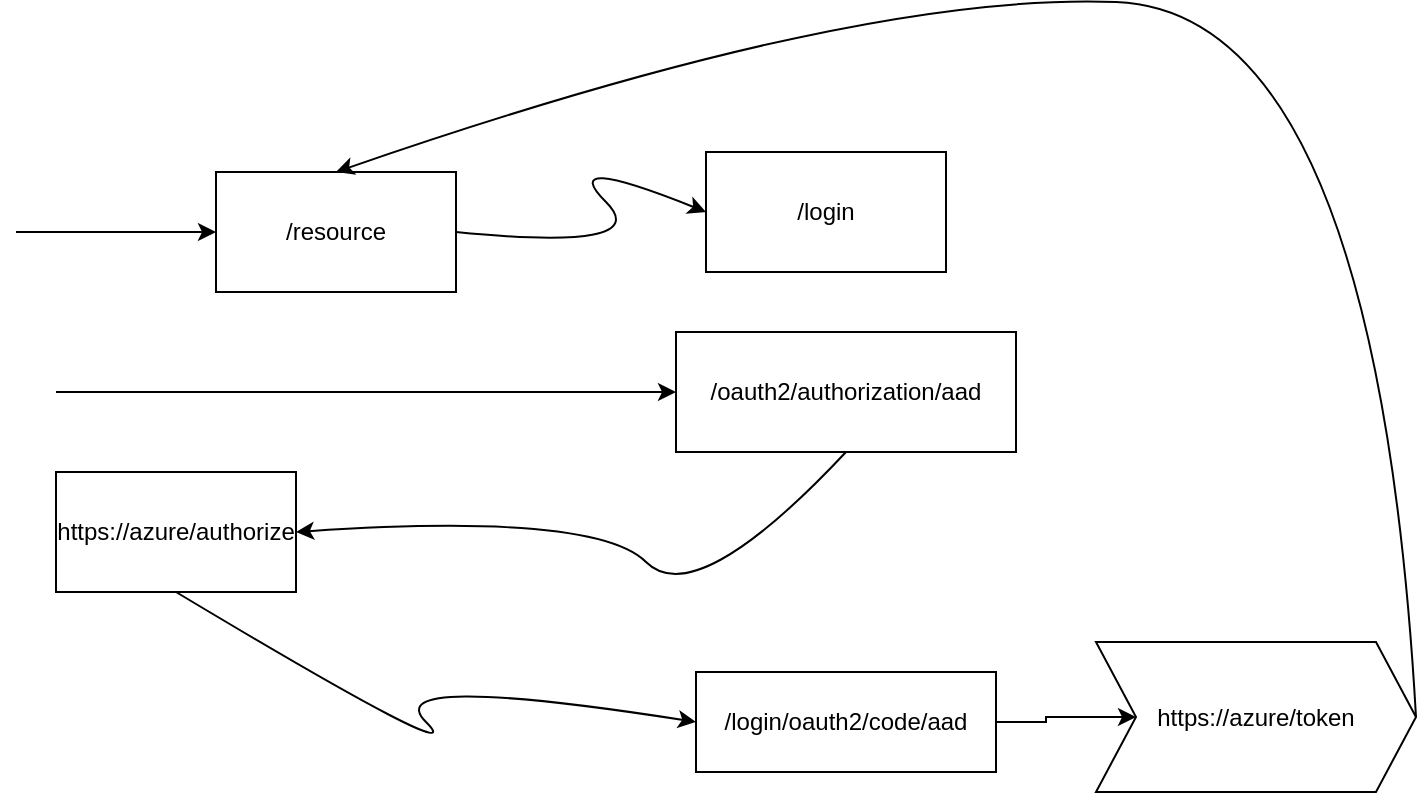 <mxfile version="12.1.0" type="github" pages="1"><diagram id="jSukEaBegsZdFPG1fm6I" name="Page-1"><mxGraphModel dx="1408" dy="787" grid="1" gridSize="10" guides="1" tooltips="1" connect="1" arrows="1" fold="1" page="1" pageScale="1" pageWidth="850" pageHeight="1100" math="0" shadow="0"><root><mxCell id="0"/><mxCell id="1" parent="0"/><mxCell id="NcvWFcbowZF65TJOgVDc-1" value="/resource" style="rounded=0;whiteSpace=wrap;html=1;" vertex="1" parent="1"><mxGeometry x="120" y="140" width="120" height="60" as="geometry"/></mxCell><mxCell id="NcvWFcbowZF65TJOgVDc-2" value="" style="endArrow=classic;html=1;entryX=0;entryY=0.5;entryDx=0;entryDy=0;" edge="1" parent="1" target="NcvWFcbowZF65TJOgVDc-1"><mxGeometry width="50" height="50" relative="1" as="geometry"><mxPoint x="20" y="170" as="sourcePoint"/><mxPoint x="70" y="145" as="targetPoint"/></mxGeometry></mxCell><mxCell id="NcvWFcbowZF65TJOgVDc-5" value="/login" style="rounded=0;whiteSpace=wrap;html=1;" vertex="1" parent="1"><mxGeometry x="365" y="130" width="120" height="60" as="geometry"/></mxCell><mxCell id="NcvWFcbowZF65TJOgVDc-6" value="" style="curved=1;endArrow=classic;html=1;exitX=1;exitY=0.5;exitDx=0;exitDy=0;entryX=0;entryY=0.5;entryDx=0;entryDy=0;" edge="1" parent="1" source="NcvWFcbowZF65TJOgVDc-1" target="NcvWFcbowZF65TJOgVDc-5"><mxGeometry width="50" height="50" relative="1" as="geometry"><mxPoint x="290" y="180" as="sourcePoint"/><mxPoint x="340" y="130" as="targetPoint"/><Array as="points"><mxPoint x="340" y="180"/><mxPoint x="290" y="130"/></Array></mxGeometry></mxCell><mxCell id="NcvWFcbowZF65TJOgVDc-7" value="/oauth2/authorization/aad" style="rounded=0;whiteSpace=wrap;html=1;" vertex="1" parent="1"><mxGeometry x="350" y="220" width="170" height="60" as="geometry"/></mxCell><mxCell id="NcvWFcbowZF65TJOgVDc-8" value="" style="endArrow=classic;html=1;entryX=0;entryY=0.5;entryDx=0;entryDy=0;" edge="1" parent="1" target="NcvWFcbowZF65TJOgVDc-7"><mxGeometry width="50" height="50" relative="1" as="geometry"><mxPoint x="40" y="250" as="sourcePoint"/><mxPoint x="60" y="320" as="targetPoint"/></mxGeometry></mxCell><mxCell id="NcvWFcbowZF65TJOgVDc-9" value="https://azure/authorize" style="rounded=0;whiteSpace=wrap;html=1;" vertex="1" parent="1"><mxGeometry x="40" y="290" width="120" height="60" as="geometry"/></mxCell><mxCell id="NcvWFcbowZF65TJOgVDc-10" value="" style="curved=1;endArrow=classic;html=1;entryX=1;entryY=0.5;entryDx=0;entryDy=0;exitX=0.5;exitY=1;exitDx=0;exitDy=0;" edge="1" parent="1" source="NcvWFcbowZF65TJOgVDc-7" target="NcvWFcbowZF65TJOgVDc-9"><mxGeometry width="50" height="50" relative="1" as="geometry"><mxPoint x="310" y="360" as="sourcePoint"/><mxPoint x="360" y="310" as="targetPoint"/><Array as="points"><mxPoint x="360" y="360"/><mxPoint x="310" y="310"/></Array></mxGeometry></mxCell><mxCell id="NcvWFcbowZF65TJOgVDc-15" style="edgeStyle=orthogonalEdgeStyle;rounded=0;orthogonalLoop=1;jettySize=auto;html=1;" edge="1" parent="1" source="NcvWFcbowZF65TJOgVDc-11" target="NcvWFcbowZF65TJOgVDc-14"><mxGeometry relative="1" as="geometry"/></mxCell><mxCell id="NcvWFcbowZF65TJOgVDc-11" value="/login/oauth2/code/aad" style="rounded=0;whiteSpace=wrap;html=1;" vertex="1" parent="1"><mxGeometry x="360" y="390" width="150" height="50" as="geometry"/></mxCell><mxCell id="NcvWFcbowZF65TJOgVDc-13" value="" style="curved=1;endArrow=classic;html=1;entryX=0;entryY=0.5;entryDx=0;entryDy=0;exitX=0.5;exitY=1;exitDx=0;exitDy=0;" edge="1" parent="1" source="NcvWFcbowZF65TJOgVDc-9" target="NcvWFcbowZF65TJOgVDc-11"><mxGeometry width="50" height="50" relative="1" as="geometry"><mxPoint x="200" y="440" as="sourcePoint"/><mxPoint x="250" y="390" as="targetPoint"/><Array as="points"><mxPoint x="250" y="440"/><mxPoint x="200" y="390"/></Array></mxGeometry></mxCell><mxCell id="NcvWFcbowZF65TJOgVDc-14" value="https://azure/token" style="shape=step;perimeter=stepPerimeter;whiteSpace=wrap;html=1;fixedSize=1;" vertex="1" parent="1"><mxGeometry x="560" y="375" width="160" height="75" as="geometry"/></mxCell><mxCell id="NcvWFcbowZF65TJOgVDc-16" value="" style="curved=1;endArrow=classic;html=1;exitX=1;exitY=0.5;exitDx=0;exitDy=0;entryX=0.5;entryY=0;entryDx=0;entryDy=0;" edge="1" parent="1" source="NcvWFcbowZF65TJOgVDc-14" target="NcvWFcbowZF65TJOgVDc-1"><mxGeometry width="50" height="50" relative="1" as="geometry"><mxPoint x="170" y="520" as="sourcePoint"/><mxPoint x="220" y="470" as="targetPoint"/><Array as="points"><mxPoint x="700" y="60"/><mxPoint x="440" y="50"/></Array></mxGeometry></mxCell></root></mxGraphModel></diagram></mxfile>